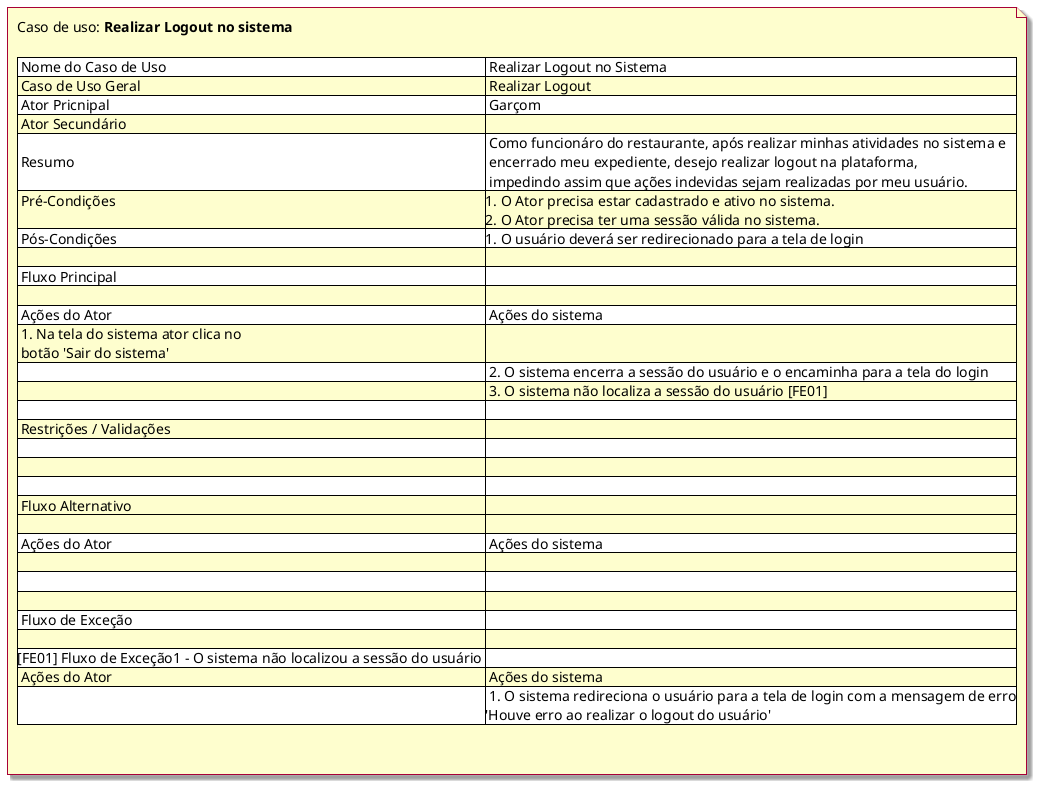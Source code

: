 @startuml

skin rose

/'Exemplo de especificação de caso de uso usando file'/

file f2 as "
Caso de uso: **Realizar Logout no sistema**

|<#white> Nome do Caso de Uso        |<#white> Realizar Logout no Sistema      |
| Caso de Uso Geral                  | Realizar Logout                         |
|<#white> Ator Pricnipal             |<#white> Garçom                          |
| Ator Secundário                    |                                         |
|<#white>\n Resumo |<#white> Como funcionáro do restaurante, após realizar minhas atividades no sistema e\n encerrado meu expediente, desejo realizar logout na plataforma,\n impedindo assim que ações indevidas sejam realizadas por meu usuário.|
| Pré-Condições                      |1. O Ator precisa estar cadastrado e ativo no sistema.\n2. O Ator precisa ter uma sessão válida no sistema.                         |
|<#white> Pós-Condições               |<#white>1. O usuário deverá ser redirecionado para a tela de login|
|                                    |                                         |
|<#white> Fluxo Principal            |<#white>                                 |
|                                    |                                         |
|<#white> Ações do Ator              |<#white> Ações do sistema                        |
| 1. Na tela do sistema ator clica no\n botão 'Sair do sistema'                |                                       |
|<#white>                            |<#white> 2. O sistema encerra a sessão do usuário e o encaminha para a tela do login     |
|                                    | 3. O sistema não localiza a sessão do usuário [FE01] |
|<#white>                            |<#white>                                         |
| Restrições / Validações            |                                                 |
|<#white>                            |<#white>                                         |
|                                    |                                                 |
|<#white>                            |<#white>                                         |
| Fluxo Alternativo                  |                                                 |
|                                    |                                                 |
|<#white> Ações do Ator              |<#white> Ações do sistema                        |
|                                    |                                                 |
|<#white>                            |<#white>                                         |
|                                    |                                                 |
|<#white> Fluxo de Exceção           |<#white>                                         |
|                                    |                                                 |
|<#white>[FE01] Fluxo de Exceção1 - O sistema não localizou a sessão do usuário |<#white>                                              |
| Ações do Ator                      | Ações do sistema                        |
|<#white>                            |<#white> 1. O sistema redireciona o usuário para a tela de login com a mensagem de erro\n'Houve erro ao realizar o logout do usuário' |


"


@enduml
